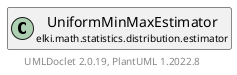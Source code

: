 @startuml
    remove .*\.(Instance|Par|Parameterizer|Factory)$
    set namespaceSeparator none
    hide empty fields
    hide empty methods

    class "<size:14>UniformMinMaxEstimator.Par\n<size:10>elki.math.statistics.distribution.estimator" as elki.math.statistics.distribution.estimator.UniformMinMaxEstimator.Par [[UniformMinMaxEstimator.Par.html]] {
        +make(): UniformMinMaxEstimator
    }

    interface "<size:14>Parameterizer\n<size:10>elki.utilities.optionhandling" as elki.utilities.optionhandling.Parameterizer [[../../../../utilities/optionhandling/Parameterizer.html]] {
        {abstract} +make(): Object
    }
    class "<size:14>UniformMinMaxEstimator\n<size:10>elki.math.statistics.distribution.estimator" as elki.math.statistics.distribution.estimator.UniformMinMaxEstimator [[UniformMinMaxEstimator.html]]

    elki.utilities.optionhandling.Parameterizer <|.. elki.math.statistics.distribution.estimator.UniformMinMaxEstimator.Par
    elki.math.statistics.distribution.estimator.UniformMinMaxEstimator +-- elki.math.statistics.distribution.estimator.UniformMinMaxEstimator.Par

    center footer UMLDoclet 2.0.19, PlantUML 1.2022.8
@enduml
